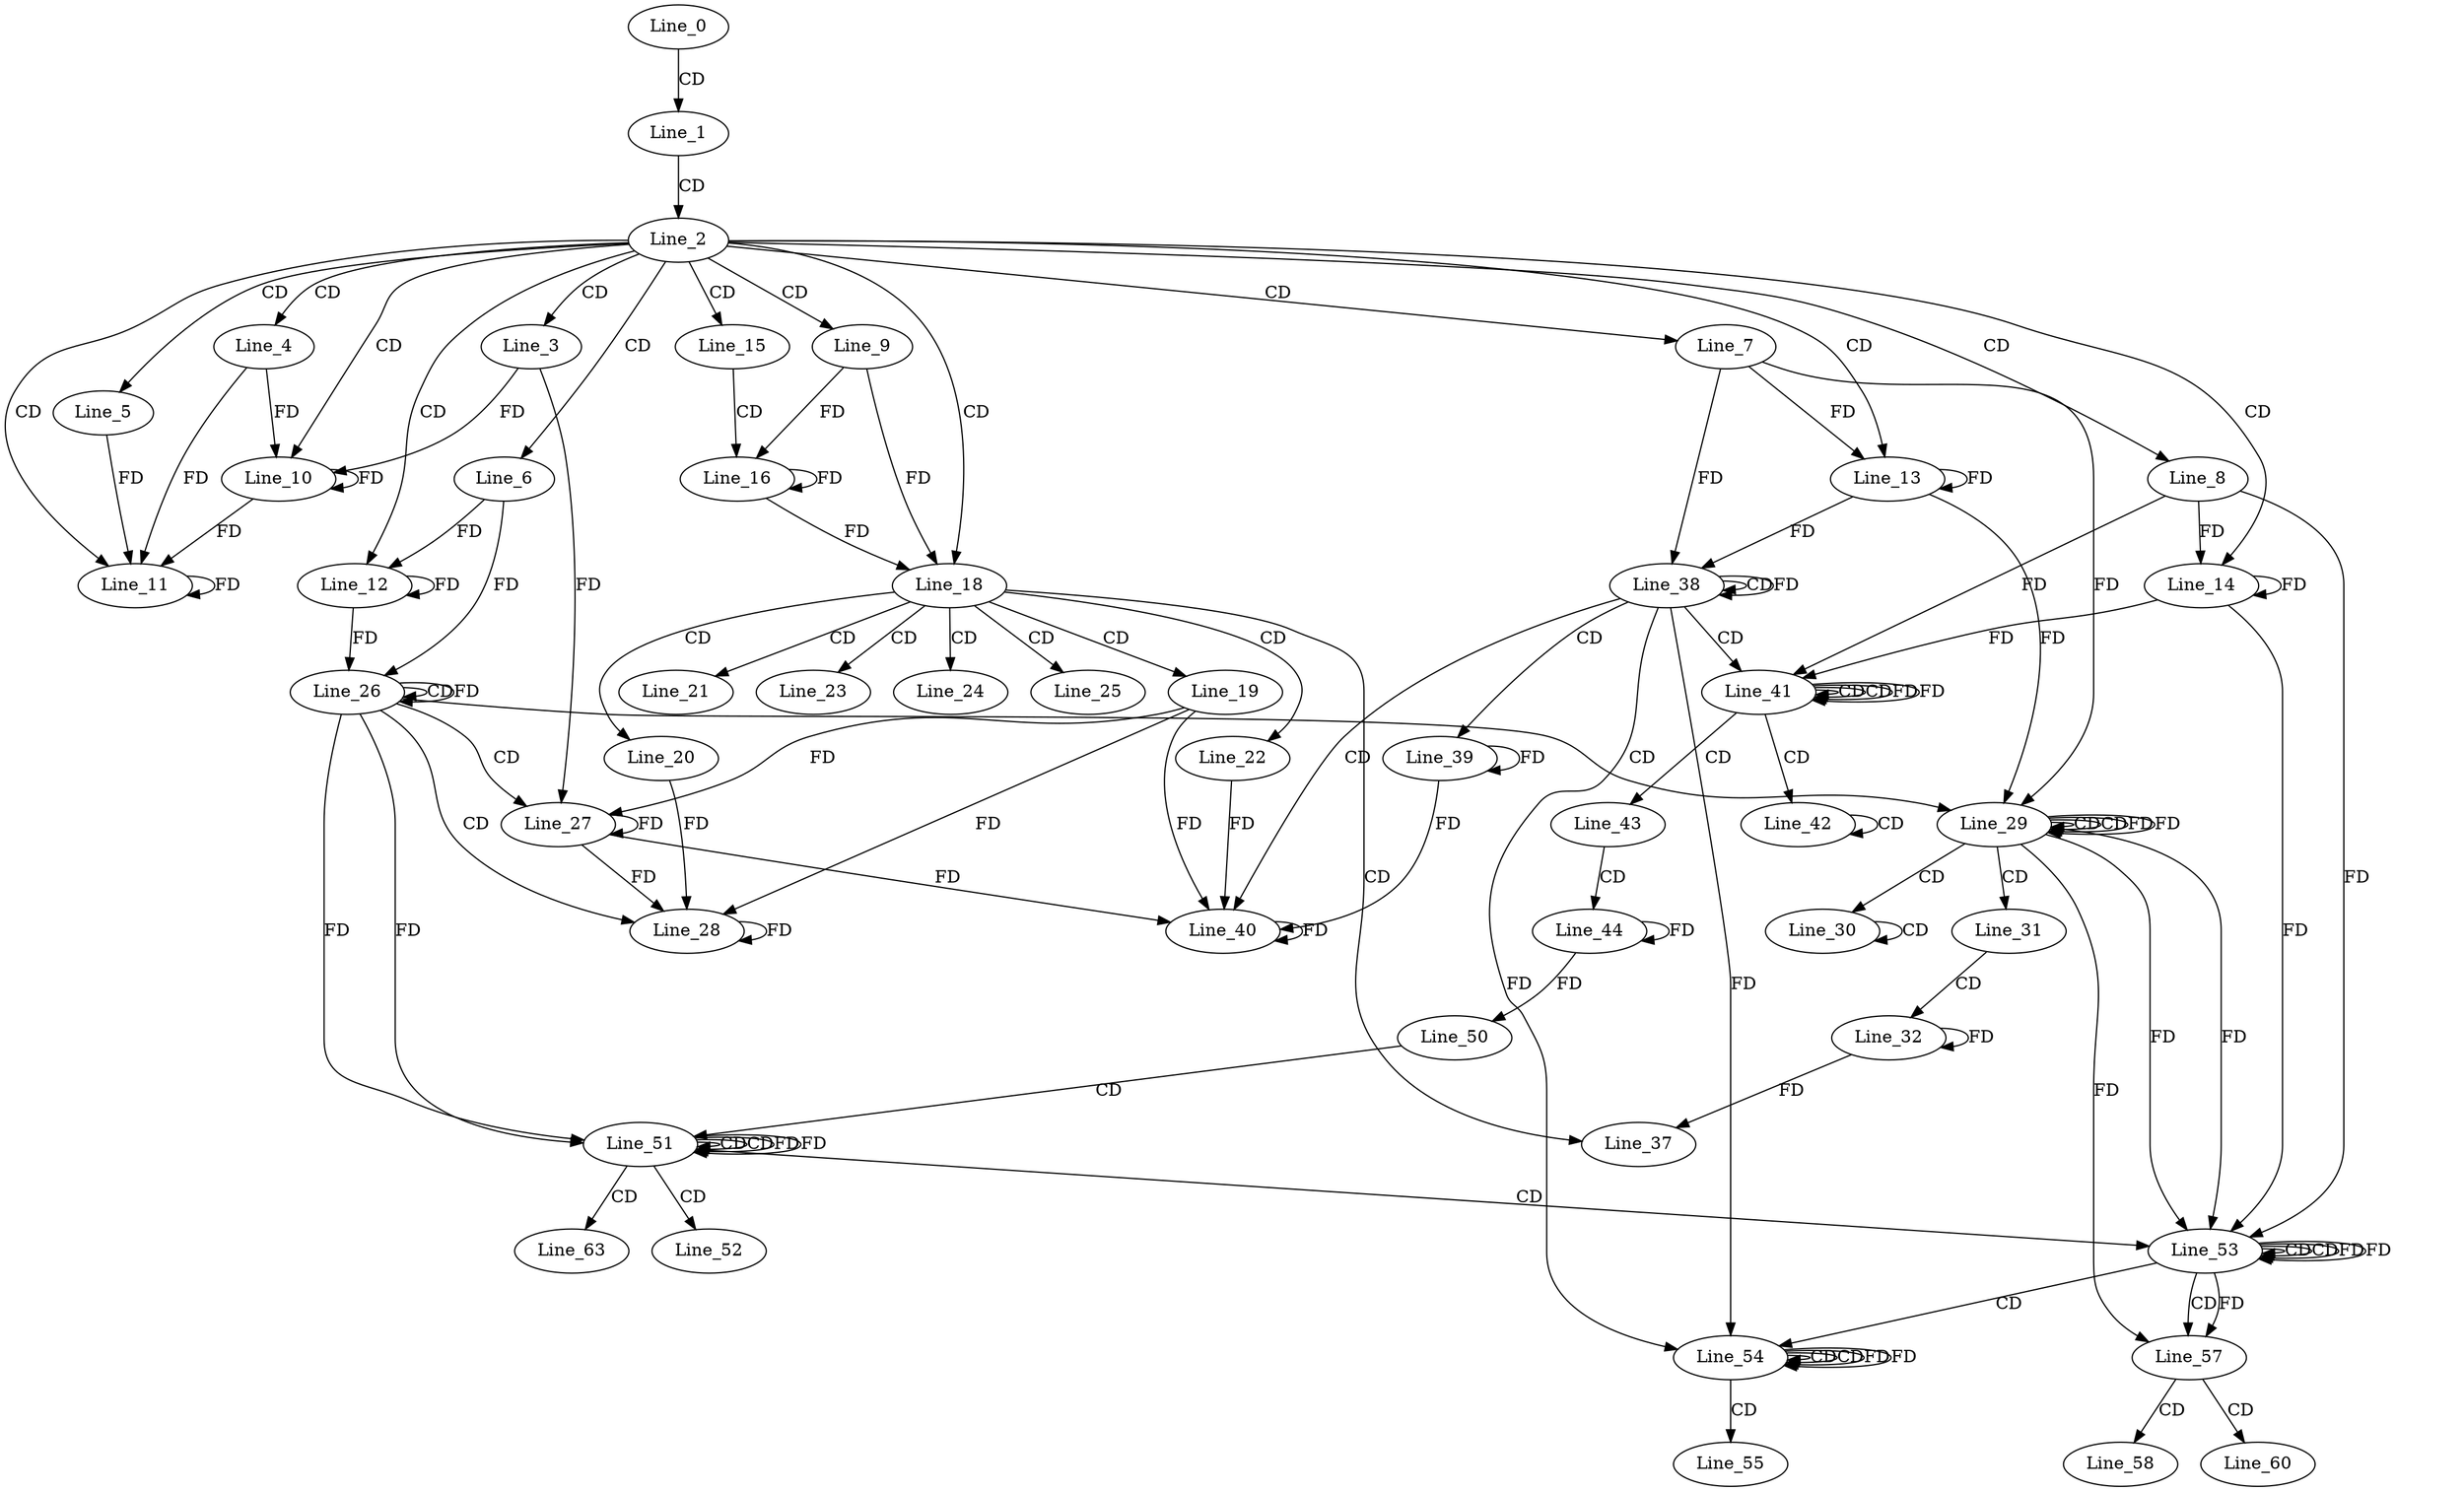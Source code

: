 digraph G {
  Line_0;
  Line_1;
  Line_2;
  Line_3;
  Line_4;
  Line_5;
  Line_6;
  Line_7;
  Line_8;
  Line_9;
  Line_10;
  Line_10;
  Line_11;
  Line_11;
  Line_12;
  Line_12;
  Line_13;
  Line_13;
  Line_14;
  Line_14;
  Line_15;
  Line_16;
  Line_18;
  Line_19;
  Line_20;
  Line_21;
  Line_22;
  Line_23;
  Line_24;
  Line_25;
  Line_26;
  Line_26;
  Line_26;
  Line_27;
  Line_27;
  Line_28;
  Line_28;
  Line_29;
  Line_29;
  Line_29;
  Line_30;
  Line_30;
  Line_31;
  Line_32;
  Line_37;
  Line_38;
  Line_38;
  Line_38;
  Line_39;
  Line_39;
  Line_40;
  Line_40;
  Line_41;
  Line_41;
  Line_41;
  Line_42;
  Line_42;
  Line_43;
  Line_44;
  Line_50;
  Line_51;
  Line_51;
  Line_51;
  Line_52;
  Line_53;
  Line_53;
  Line_53;
  Line_54;
  Line_54;
  Line_54;
  Line_55;
  Line_57;
  Line_58;
  Line_60;
  Line_63;
  Line_0 -> Line_1 [ label="CD" ];
  Line_1 -> Line_2 [ label="CD" ];
  Line_2 -> Line_3 [ label="CD" ];
  Line_2 -> Line_4 [ label="CD" ];
  Line_2 -> Line_5 [ label="CD" ];
  Line_2 -> Line_6 [ label="CD" ];
  Line_2 -> Line_7 [ label="CD" ];
  Line_2 -> Line_8 [ label="CD" ];
  Line_2 -> Line_9 [ label="CD" ];
  Line_2 -> Line_10 [ label="CD" ];
  Line_4 -> Line_10 [ label="FD" ];
  Line_10 -> Line_10 [ label="FD" ];
  Line_3 -> Line_10 [ label="FD" ];
  Line_2 -> Line_11 [ label="CD" ];
  Line_5 -> Line_11 [ label="FD" ];
  Line_11 -> Line_11 [ label="FD" ];
  Line_4 -> Line_11 [ label="FD" ];
  Line_10 -> Line_11 [ label="FD" ];
  Line_2 -> Line_12 [ label="CD" ];
  Line_6 -> Line_12 [ label="FD" ];
  Line_12 -> Line_12 [ label="FD" ];
  Line_2 -> Line_13 [ label="CD" ];
  Line_7 -> Line_13 [ label="FD" ];
  Line_13 -> Line_13 [ label="FD" ];
  Line_2 -> Line_14 [ label="CD" ];
  Line_8 -> Line_14 [ label="FD" ];
  Line_14 -> Line_14 [ label="FD" ];
  Line_2 -> Line_15 [ label="CD" ];
  Line_15 -> Line_16 [ label="CD" ];
  Line_9 -> Line_16 [ label="FD" ];
  Line_16 -> Line_16 [ label="FD" ];
  Line_2 -> Line_18 [ label="CD" ];
  Line_9 -> Line_18 [ label="FD" ];
  Line_16 -> Line_18 [ label="FD" ];
  Line_18 -> Line_19 [ label="CD" ];
  Line_18 -> Line_20 [ label="CD" ];
  Line_18 -> Line_21 [ label="CD" ];
  Line_18 -> Line_22 [ label="CD" ];
  Line_18 -> Line_23 [ label="CD" ];
  Line_18 -> Line_24 [ label="CD" ];
  Line_18 -> Line_25 [ label="CD" ];
  Line_6 -> Line_26 [ label="FD" ];
  Line_12 -> Line_26 [ label="FD" ];
  Line_26 -> Line_26 [ label="CD" ];
  Line_26 -> Line_26 [ label="FD" ];
  Line_26 -> Line_27 [ label="CD" ];
  Line_27 -> Line_27 [ label="FD" ];
  Line_19 -> Line_27 [ label="FD" ];
  Line_3 -> Line_27 [ label="FD" ];
  Line_26 -> Line_28 [ label="CD" ];
  Line_28 -> Line_28 [ label="FD" ];
  Line_20 -> Line_28 [ label="FD" ];
  Line_27 -> Line_28 [ label="FD" ];
  Line_19 -> Line_28 [ label="FD" ];
  Line_26 -> Line_29 [ label="CD" ];
  Line_29 -> Line_29 [ label="CD" ];
  Line_7 -> Line_29 [ label="FD" ];
  Line_13 -> Line_29 [ label="FD" ];
  Line_29 -> Line_29 [ label="CD" ];
  Line_29 -> Line_29 [ label="FD" ];
  Line_29 -> Line_30 [ label="CD" ];
  Line_30 -> Line_30 [ label="CD" ];
  Line_29 -> Line_31 [ label="CD" ];
  Line_31 -> Line_32 [ label="CD" ];
  Line_32 -> Line_32 [ label="FD" ];
  Line_18 -> Line_37 [ label="CD" ];
  Line_32 -> Line_37 [ label="FD" ];
  Line_7 -> Line_38 [ label="FD" ];
  Line_13 -> Line_38 [ label="FD" ];
  Line_38 -> Line_38 [ label="CD" ];
  Line_38 -> Line_38 [ label="FD" ];
  Line_38 -> Line_39 [ label="CD" ];
  Line_39 -> Line_39 [ label="FD" ];
  Line_38 -> Line_40 [ label="CD" ];
  Line_40 -> Line_40 [ label="FD" ];
  Line_22 -> Line_40 [ label="FD" ];
  Line_39 -> Line_40 [ label="FD" ];
  Line_27 -> Line_40 [ label="FD" ];
  Line_19 -> Line_40 [ label="FD" ];
  Line_38 -> Line_41 [ label="CD" ];
  Line_41 -> Line_41 [ label="CD" ];
  Line_8 -> Line_41 [ label="FD" ];
  Line_14 -> Line_41 [ label="FD" ];
  Line_41 -> Line_41 [ label="CD" ];
  Line_41 -> Line_41 [ label="FD" ];
  Line_41 -> Line_42 [ label="CD" ];
  Line_42 -> Line_42 [ label="CD" ];
  Line_41 -> Line_43 [ label="CD" ];
  Line_43 -> Line_44 [ label="CD" ];
  Line_44 -> Line_44 [ label="FD" ];
  Line_44 -> Line_50 [ label="FD" ];
  Line_50 -> Line_51 [ label="CD" ];
  Line_51 -> Line_51 [ label="CD" ];
  Line_26 -> Line_51 [ label="FD" ];
  Line_51 -> Line_51 [ label="CD" ];
  Line_51 -> Line_51 [ label="FD" ];
  Line_26 -> Line_51 [ label="FD" ];
  Line_51 -> Line_52 [ label="CD" ];
  Line_51 -> Line_53 [ label="CD" ];
  Line_53 -> Line_53 [ label="CD" ];
  Line_29 -> Line_53 [ label="FD" ];
  Line_8 -> Line_53 [ label="FD" ];
  Line_14 -> Line_53 [ label="FD" ];
  Line_53 -> Line_53 [ label="CD" ];
  Line_53 -> Line_53 [ label="FD" ];
  Line_29 -> Line_53 [ label="FD" ];
  Line_53 -> Line_54 [ label="CD" ];
  Line_54 -> Line_54 [ label="CD" ];
  Line_38 -> Line_54 [ label="FD" ];
  Line_54 -> Line_54 [ label="CD" ];
  Line_54 -> Line_54 [ label="FD" ];
  Line_38 -> Line_54 [ label="FD" ];
  Line_54 -> Line_55 [ label="CD" ];
  Line_53 -> Line_57 [ label="CD" ];
  Line_53 -> Line_57 [ label="FD" ];
  Line_29 -> Line_57 [ label="FD" ];
  Line_57 -> Line_58 [ label="CD" ];
  Line_57 -> Line_60 [ label="CD" ];
  Line_51 -> Line_63 [ label="CD" ];
  Line_29 -> Line_29 [ label="FD" ];
  Line_41 -> Line_41 [ label="FD" ];
  Line_51 -> Line_51 [ label="FD" ];
  Line_53 -> Line_53 [ label="FD" ];
  Line_54 -> Line_54 [ label="FD" ];
}
